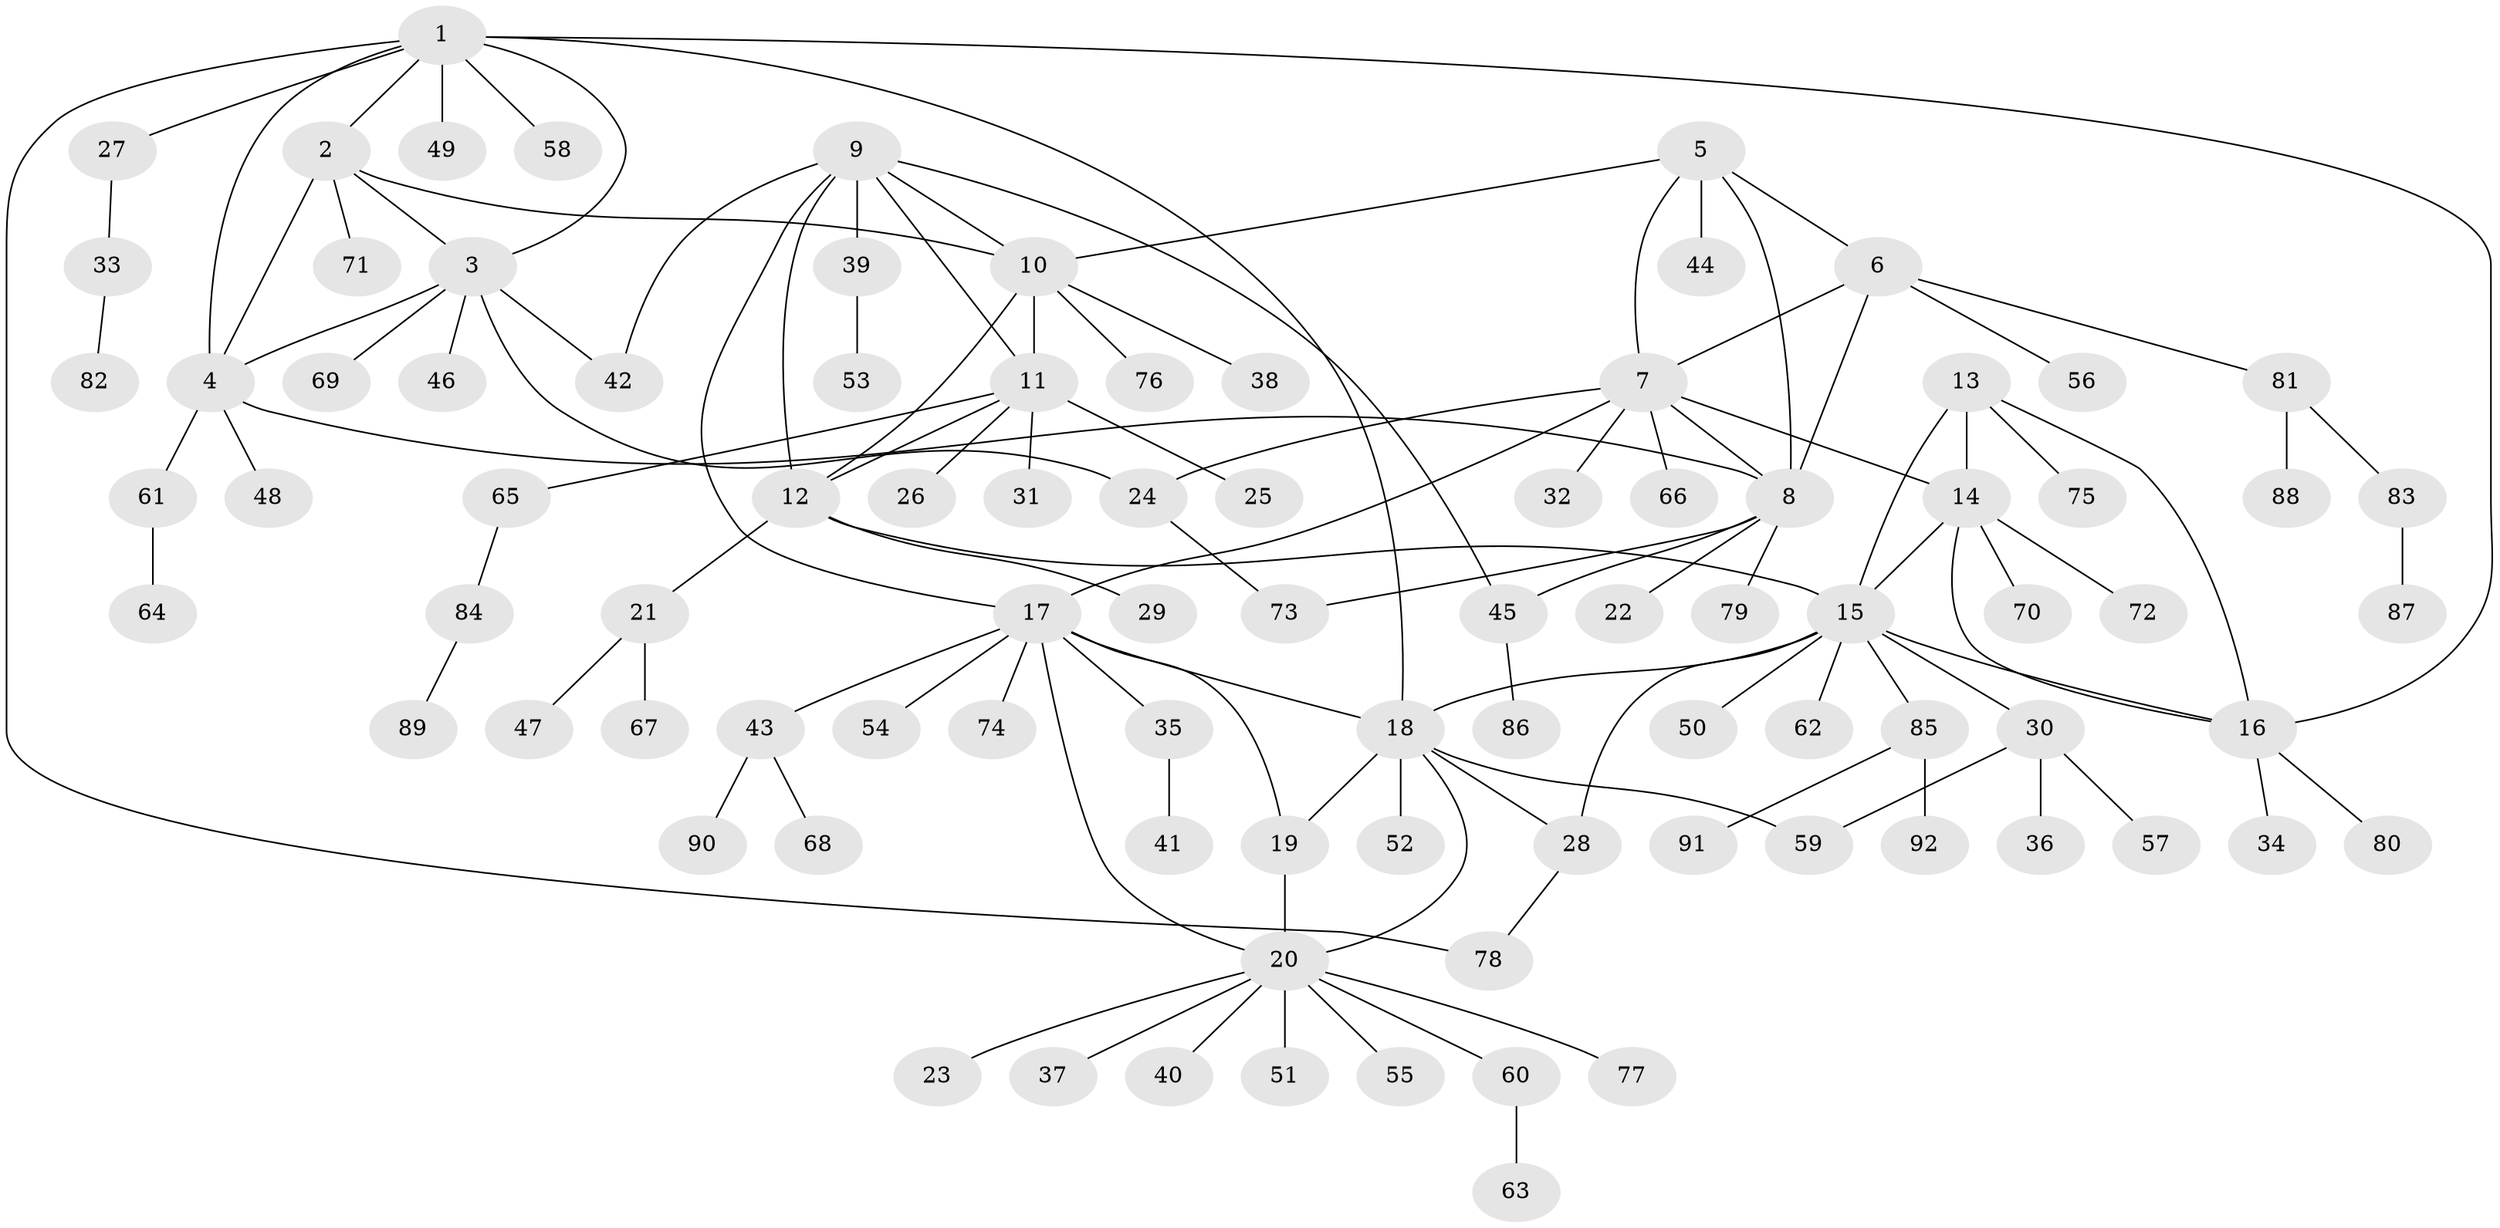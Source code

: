 // Generated by graph-tools (version 1.1) at 2025/26/03/09/25 03:26:45]
// undirected, 92 vertices, 119 edges
graph export_dot {
graph [start="1"]
  node [color=gray90,style=filled];
  1;
  2;
  3;
  4;
  5;
  6;
  7;
  8;
  9;
  10;
  11;
  12;
  13;
  14;
  15;
  16;
  17;
  18;
  19;
  20;
  21;
  22;
  23;
  24;
  25;
  26;
  27;
  28;
  29;
  30;
  31;
  32;
  33;
  34;
  35;
  36;
  37;
  38;
  39;
  40;
  41;
  42;
  43;
  44;
  45;
  46;
  47;
  48;
  49;
  50;
  51;
  52;
  53;
  54;
  55;
  56;
  57;
  58;
  59;
  60;
  61;
  62;
  63;
  64;
  65;
  66;
  67;
  68;
  69;
  70;
  71;
  72;
  73;
  74;
  75;
  76;
  77;
  78;
  79;
  80;
  81;
  82;
  83;
  84;
  85;
  86;
  87;
  88;
  89;
  90;
  91;
  92;
  1 -- 2;
  1 -- 3;
  1 -- 4;
  1 -- 16;
  1 -- 18;
  1 -- 27;
  1 -- 49;
  1 -- 58;
  1 -- 78;
  2 -- 3;
  2 -- 4;
  2 -- 10;
  2 -- 71;
  3 -- 4;
  3 -- 24;
  3 -- 42;
  3 -- 46;
  3 -- 69;
  4 -- 8;
  4 -- 48;
  4 -- 61;
  5 -- 6;
  5 -- 7;
  5 -- 8;
  5 -- 10;
  5 -- 44;
  6 -- 7;
  6 -- 8;
  6 -- 56;
  6 -- 81;
  7 -- 8;
  7 -- 14;
  7 -- 17;
  7 -- 24;
  7 -- 32;
  7 -- 66;
  8 -- 22;
  8 -- 45;
  8 -- 73;
  8 -- 79;
  9 -- 10;
  9 -- 11;
  9 -- 12;
  9 -- 17;
  9 -- 39;
  9 -- 42;
  9 -- 45;
  10 -- 11;
  10 -- 12;
  10 -- 38;
  10 -- 76;
  11 -- 12;
  11 -- 25;
  11 -- 26;
  11 -- 31;
  11 -- 65;
  12 -- 15;
  12 -- 21;
  12 -- 29;
  13 -- 14;
  13 -- 15;
  13 -- 16;
  13 -- 75;
  14 -- 15;
  14 -- 16;
  14 -- 70;
  14 -- 72;
  15 -- 16;
  15 -- 18;
  15 -- 28;
  15 -- 30;
  15 -- 50;
  15 -- 62;
  15 -- 85;
  16 -- 34;
  16 -- 80;
  17 -- 18;
  17 -- 19;
  17 -- 20;
  17 -- 35;
  17 -- 43;
  17 -- 54;
  17 -- 74;
  18 -- 19;
  18 -- 20;
  18 -- 28;
  18 -- 52;
  18 -- 59;
  19 -- 20;
  20 -- 23;
  20 -- 37;
  20 -- 40;
  20 -- 51;
  20 -- 55;
  20 -- 60;
  20 -- 77;
  21 -- 47;
  21 -- 67;
  24 -- 73;
  27 -- 33;
  28 -- 78;
  30 -- 36;
  30 -- 57;
  30 -- 59;
  33 -- 82;
  35 -- 41;
  39 -- 53;
  43 -- 68;
  43 -- 90;
  45 -- 86;
  60 -- 63;
  61 -- 64;
  65 -- 84;
  81 -- 83;
  81 -- 88;
  83 -- 87;
  84 -- 89;
  85 -- 91;
  85 -- 92;
}
